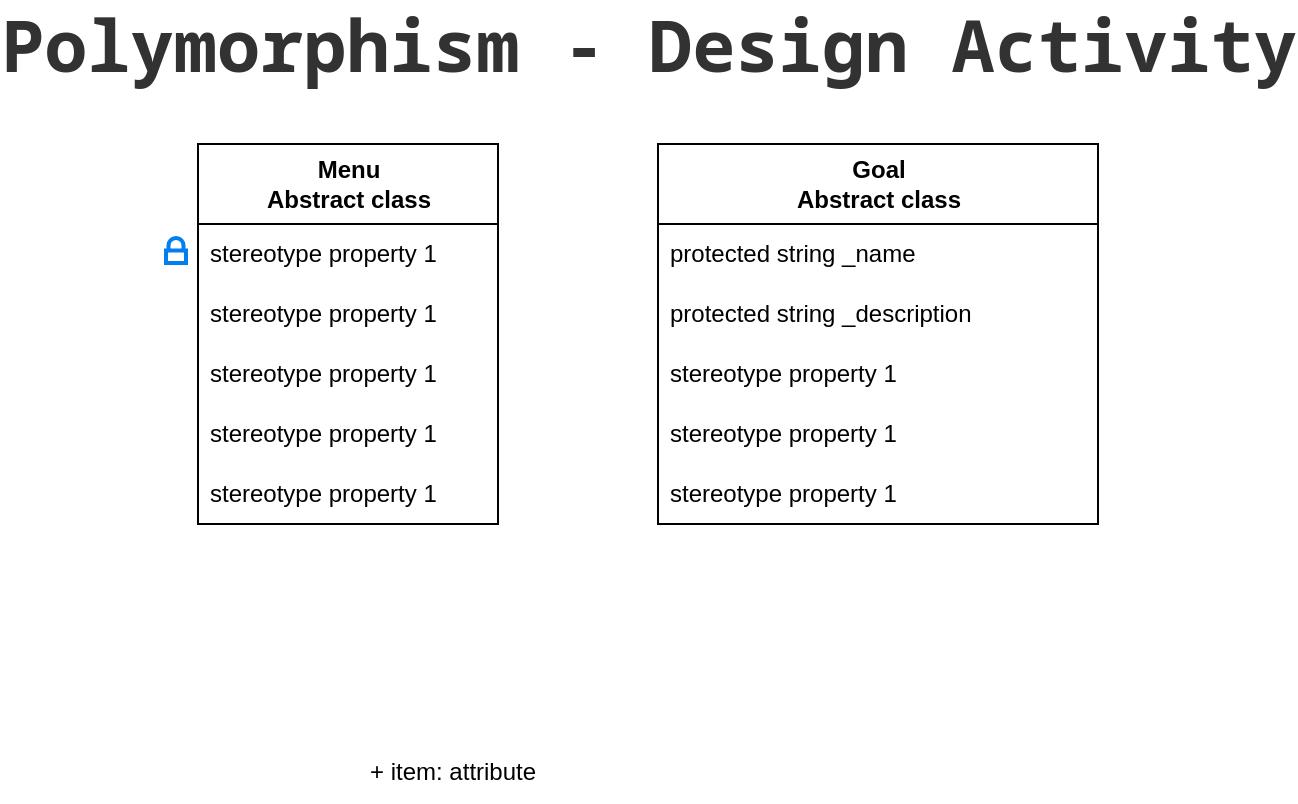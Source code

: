 <mxfile>
    <diagram id="pgwj8AAQiIxtF6I37gr5" name="Page-1">
        <mxGraphModel dx="645" dy="1572" grid="1" gridSize="10" guides="1" tooltips="1" connect="1" arrows="1" fold="1" page="1" pageScale="1" pageWidth="850" pageHeight="1100" math="0" shadow="0">
            <root>
                <mxCell id="0"/>
                <mxCell id="1" parent="0"/>
                <mxCell id="2" value="Menu&lt;br&gt;Abstract class" style="swimlane;fontStyle=1;align=center;verticalAlign=middle;childLayout=stackLayout;horizontal=1;startSize=40;horizontalStack=0;resizeParent=1;resizeParentMax=0;resizeLast=0;collapsible=0;marginBottom=0;html=1;" vertex="1" parent="1">
                    <mxGeometry x="80" y="30" width="150" height="190" as="geometry"/>
                </mxCell>
                <mxCell id="15" value="stereotype property 1" style="text;html=1;align=left;verticalAlign=middle;spacingLeft=4;spacingRight=4;overflow=hidden;rotatable=0;points=[[0,0.5],[1,0.5]];portConstraint=eastwest;noLabel=0;enumerate=0;comic=0;portConstraintRotation=0;rounded=0;glass=0;shadow=0;" vertex="1" parent="2">
                    <mxGeometry y="40" width="150" height="30" as="geometry"/>
                </mxCell>
                <mxCell id="14" value="stereotype property 1" style="text;html=1;strokeColor=none;fillColor=none;align=left;verticalAlign=middle;spacingLeft=4;spacingRight=4;overflow=hidden;rotatable=0;points=[[0,0.5],[1,0.5]];portConstraint=eastwest;" vertex="1" parent="2">
                    <mxGeometry y="70" width="150" height="30" as="geometry"/>
                </mxCell>
                <mxCell id="4" value="stereotype property 1" style="text;html=1;strokeColor=none;fillColor=none;align=left;verticalAlign=middle;spacingLeft=4;spacingRight=4;overflow=hidden;rotatable=0;points=[[0,0.5],[1,0.5]];portConstraint=eastwest;" vertex="1" parent="2">
                    <mxGeometry y="100" width="150" height="30" as="geometry"/>
                </mxCell>
                <mxCell id="26" value="stereotype property 1" style="text;html=1;strokeColor=none;fillColor=none;align=left;verticalAlign=middle;spacingLeft=4;spacingRight=4;overflow=hidden;rotatable=0;points=[[0,0.5],[1,0.5]];portConstraint=eastwest;" vertex="1" parent="2">
                    <mxGeometry y="130" width="150" height="30" as="geometry"/>
                </mxCell>
                <mxCell id="13" value="stereotype property 1" style="text;html=1;strokeColor=none;fillColor=none;align=left;verticalAlign=middle;spacingLeft=4;spacingRight=4;overflow=hidden;rotatable=0;points=[[0,0.5],[1,0.5]];portConstraint=eastwest;" vertex="1" parent="2">
                    <mxGeometry y="160" width="150" height="30" as="geometry"/>
                </mxCell>
                <mxCell id="16" value="+ item: attribute" style="text;strokeColor=none;fillColor=none;align=left;verticalAlign=top;spacingLeft=4;spacingRight=4;overflow=hidden;rotatable=0;points=[[0,0.5],[1,0.5]];portConstraint=eastwest;rounded=0;shadow=0;glass=0;comic=0;sketch=0;" vertex="1" parent="1">
                    <mxGeometry x="160" y="330" width="100" height="26" as="geometry"/>
                </mxCell>
                <mxCell id="19" value="" style="html=1;verticalLabelPosition=bottom;align=center;labelBackgroundColor=#ffffff;verticalAlign=top;strokeWidth=2;strokeColor=#0080F0;shadow=0;dashed=0;shape=mxgraph.ios7.icons.locked;rounded=0;glass=0;comic=0;sketch=0;aspect=fixed;" vertex="1" parent="1">
                    <mxGeometry x="64" y="77" width="10" height="12.5" as="geometry"/>
                </mxCell>
                <mxCell id="27" value="Goal&lt;br&gt;Abstract class" style="swimlane;fontStyle=1;align=center;verticalAlign=middle;childLayout=stackLayout;horizontal=1;startSize=40;horizontalStack=0;resizeParent=1;resizeParentMax=0;resizeLast=0;collapsible=0;marginBottom=0;html=1;" vertex="1" parent="1">
                    <mxGeometry x="310" y="30" width="220" height="190" as="geometry"/>
                </mxCell>
                <mxCell id="28" value="protected string _name" style="text;html=1;align=left;verticalAlign=middle;spacingLeft=4;spacingRight=4;overflow=hidden;rotatable=0;points=[[0,0.5],[1,0.5]];portConstraint=eastwest;noLabel=0;enumerate=0;comic=0;portConstraintRotation=0;rounded=0;glass=0;shadow=0;" vertex="1" parent="27">
                    <mxGeometry y="40" width="220" height="30" as="geometry"/>
                </mxCell>
                <mxCell id="29" value="protected string _description" style="text;html=1;strokeColor=none;fillColor=none;align=left;verticalAlign=middle;spacingLeft=4;spacingRight=4;overflow=hidden;rotatable=0;points=[[0,0.5],[1,0.5]];portConstraint=eastwest;" vertex="1" parent="27">
                    <mxGeometry y="70" width="220" height="30" as="geometry"/>
                </mxCell>
                <mxCell id="30" value="stereotype property 1" style="text;html=1;strokeColor=none;fillColor=none;align=left;verticalAlign=middle;spacingLeft=4;spacingRight=4;overflow=hidden;rotatable=0;points=[[0,0.5],[1,0.5]];portConstraint=eastwest;" vertex="1" parent="27">
                    <mxGeometry y="100" width="220" height="30" as="geometry"/>
                </mxCell>
                <mxCell id="31" value="stereotype property 1" style="text;html=1;strokeColor=none;fillColor=none;align=left;verticalAlign=middle;spacingLeft=4;spacingRight=4;overflow=hidden;rotatable=0;points=[[0,0.5],[1,0.5]];portConstraint=eastwest;" vertex="1" parent="27">
                    <mxGeometry y="130" width="220" height="30" as="geometry"/>
                </mxCell>
                <mxCell id="32" value="stereotype property 1" style="text;html=1;strokeColor=none;fillColor=none;align=left;verticalAlign=middle;spacingLeft=4;spacingRight=4;overflow=hidden;rotatable=0;points=[[0,0.5],[1,0.5]];portConstraint=eastwest;" vertex="1" parent="27">
                    <mxGeometry y="160" width="220" height="30" as="geometry"/>
                </mxCell>
                <mxCell id="35" value="&lt;h2 style=&quot;font-family: &amp;quot;Noto Sans Mono&amp;quot;; margin: 0px; color: rgb(50, 50, 50); text-align: start;&quot;&gt;Polymorphism - Design Activity&lt;/h2&gt;" style="text;strokeColor=none;fillColor=none;html=1;fontSize=24;fontStyle=1;verticalAlign=middle;align=center;rounded=0;shadow=0;glass=0;comic=0;sketch=0;" vertex="1" parent="1">
                    <mxGeometry x="50" y="-40" width="510" height="40" as="geometry"/>
                </mxCell>
            </root>
        </mxGraphModel>
    </diagram>
</mxfile>